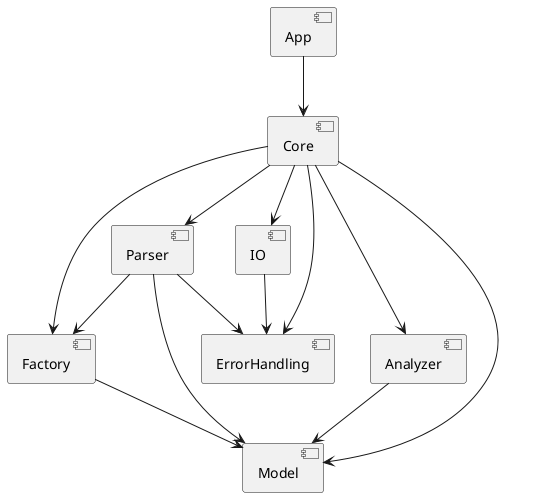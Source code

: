 @startuml
[App] --> [Core]
[Core] --> [Parser]
[Core] --> [Factory]
[Core] --> [IO]
[Core] --> [Analyzer]
[Parser] --> [Factory]
[Parser] --> [Model]
[Factory] --> [Model]
[Analyzer] --> [Model]
[Core] --> [Model]
[Core] --> [ErrorHandling]
[Parser] --> [ErrorHandling]
[IO] --> [ErrorHandling]
@enduml
